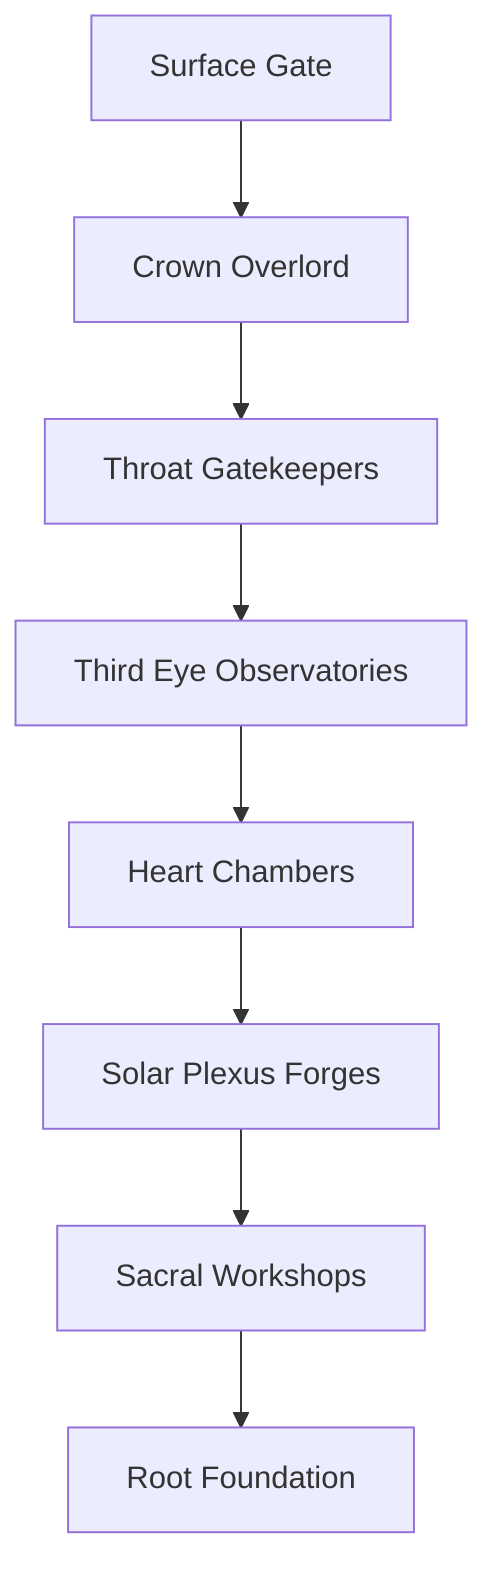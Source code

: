 flowchart TD
    A[Surface Gate]
    B[Crown Overlord]
    C[Throat Gatekeepers]
    D[Third Eye Observatories]
    E[Heart Chambers]
    F[Solar Plexus Forges]
    G[Sacral Workshops]
    H[Root Foundation]

    A --> B --> C --> D --> E --> F --> G --> H